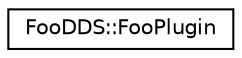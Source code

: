 digraph "Graphical Class Hierarchy"
{
  edge [fontname="Helvetica",fontsize="10",labelfontname="Helvetica",labelfontsize="10"];
  node [fontname="Helvetica",fontsize="10",shape=record];
  rankdir="LR";
  Node1 [label="FooDDS::FooPlugin",height=0.2,width=0.4,color="black", fillcolor="white", style="filled",URL="$class_foo_d_d_s_1_1_foo_plugin.html",tooltip="This class encapsulates the methods used on DDS topics by DDS middleware. "];
}
